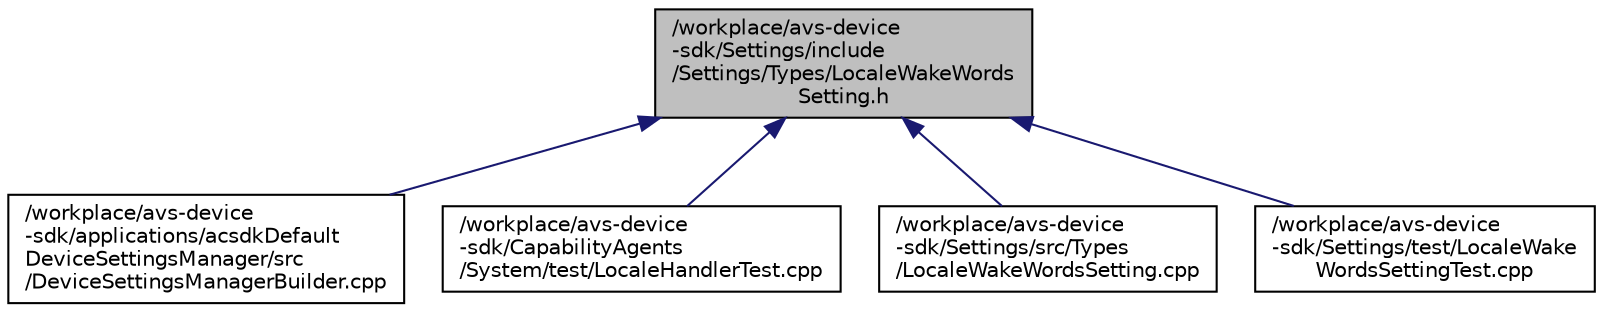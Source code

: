 digraph "/workplace/avs-device-sdk/Settings/include/Settings/Types/LocaleWakeWordsSetting.h"
{
  edge [fontname="Helvetica",fontsize="10",labelfontname="Helvetica",labelfontsize="10"];
  node [fontname="Helvetica",fontsize="10",shape=record];
  Node104 [label="/workplace/avs-device\l-sdk/Settings/include\l/Settings/Types/LocaleWakeWords\lSetting.h",height=0.2,width=0.4,color="black", fillcolor="grey75", style="filled", fontcolor="black"];
  Node104 -> Node105 [dir="back",color="midnightblue",fontsize="10",style="solid",fontname="Helvetica"];
  Node105 [label="/workplace/avs-device\l-sdk/applications/acsdkDefault\lDeviceSettingsManager/src\l/DeviceSettingsManagerBuilder.cpp",height=0.2,width=0.4,color="black", fillcolor="white", style="filled",URL="$_device_settings_manager_builder_8cpp.html"];
  Node104 -> Node106 [dir="back",color="midnightblue",fontsize="10",style="solid",fontname="Helvetica"];
  Node106 [label="/workplace/avs-device\l-sdk/CapabilityAgents\l/System/test/LocaleHandlerTest.cpp",height=0.2,width=0.4,color="black", fillcolor="white", style="filled",URL="$_locale_handler_test_8cpp.html"];
  Node104 -> Node107 [dir="back",color="midnightblue",fontsize="10",style="solid",fontname="Helvetica"];
  Node107 [label="/workplace/avs-device\l-sdk/Settings/src/Types\l/LocaleWakeWordsSetting.cpp",height=0.2,width=0.4,color="black", fillcolor="white", style="filled",URL="$_locale_wake_words_setting_8cpp.html"];
  Node104 -> Node108 [dir="back",color="midnightblue",fontsize="10",style="solid",fontname="Helvetica"];
  Node108 [label="/workplace/avs-device\l-sdk/Settings/test/LocaleWake\lWordsSettingTest.cpp",height=0.2,width=0.4,color="black", fillcolor="white", style="filled",URL="$_locale_wake_words_setting_test_8cpp.html"];
}
